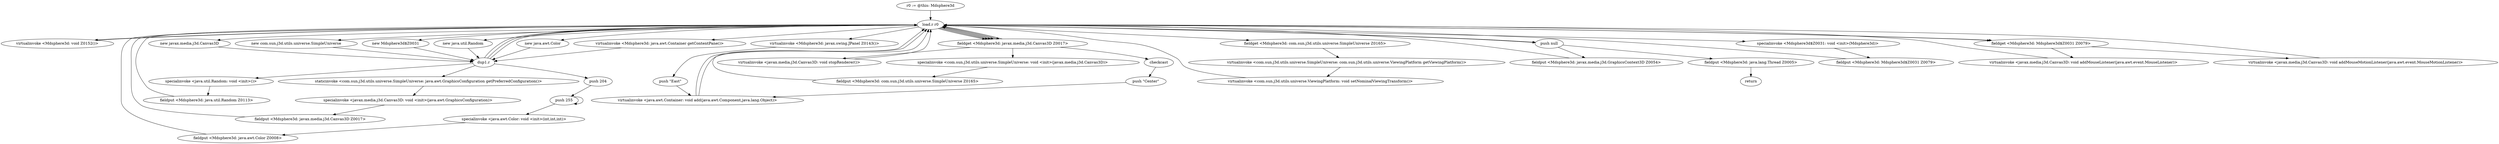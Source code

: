 digraph "" {
    "r0 := @this: Mdsphere3d"
    "load.r r0"
    "r0 := @this: Mdsphere3d"->"load.r r0";
    "virtualinvoke <Mdsphere3d: void Z0152()>"
    "load.r r0"->"virtualinvoke <Mdsphere3d: void Z0152()>";
    "virtualinvoke <Mdsphere3d: void Z0152()>"->"load.r r0";
    "new java.util.Random"
    "load.r r0"->"new java.util.Random";
    "dup1.r"
    "new java.util.Random"->"dup1.r";
    "specialinvoke <java.util.Random: void <init>()>"
    "dup1.r"->"specialinvoke <java.util.Random: void <init>()>";
    "fieldput <Mdsphere3d: java.util.Random Z0113>"
    "specialinvoke <java.util.Random: void <init>()>"->"fieldput <Mdsphere3d: java.util.Random Z0113>";
    "fieldput <Mdsphere3d: java.util.Random Z0113>"->"load.r r0";
    "new java.awt.Color"
    "load.r r0"->"new java.awt.Color";
    "new java.awt.Color"->"dup1.r";
    "push 204"
    "dup1.r"->"push 204";
    "push 255"
    "push 204"->"push 255";
    "push 255"->"push 255";
    "specialinvoke <java.awt.Color: void <init>(int,int,int)>"
    "push 255"->"specialinvoke <java.awt.Color: void <init>(int,int,int)>";
    "fieldput <Mdsphere3d: java.awt.Color Z0008>"
    "specialinvoke <java.awt.Color: void <init>(int,int,int)>"->"fieldput <Mdsphere3d: java.awt.Color Z0008>";
    "fieldput <Mdsphere3d: java.awt.Color Z0008>"->"load.r r0";
    "virtualinvoke <Mdsphere3d: java.awt.Container getContentPane()>"
    "load.r r0"->"virtualinvoke <Mdsphere3d: java.awt.Container getContentPane()>";
    "virtualinvoke <Mdsphere3d: java.awt.Container getContentPane()>"->"dup1.r";
    "dup1.r"->"load.r r0";
    "virtualinvoke <Mdsphere3d: javax.swing.JPanel Z0143()>"
    "load.r r0"->"virtualinvoke <Mdsphere3d: javax.swing.JPanel Z0143()>";
    "push \"East\""
    "virtualinvoke <Mdsphere3d: javax.swing.JPanel Z0143()>"->"push \"East\"";
    "virtualinvoke <java.awt.Container: void add(java.awt.Component,java.lang.Object)>"
    "push \"East\""->"virtualinvoke <java.awt.Container: void add(java.awt.Component,java.lang.Object)>";
    "virtualinvoke <java.awt.Container: void add(java.awt.Component,java.lang.Object)>"->"load.r r0";
    "new javax.media.j3d.Canvas3D"
    "load.r r0"->"new javax.media.j3d.Canvas3D";
    "new javax.media.j3d.Canvas3D"->"dup1.r";
    "staticinvoke <com.sun.j3d.utils.universe.SimpleUniverse: java.awt.GraphicsConfiguration getPreferredConfiguration()>"
    "dup1.r"->"staticinvoke <com.sun.j3d.utils.universe.SimpleUniverse: java.awt.GraphicsConfiguration getPreferredConfiguration()>";
    "specialinvoke <javax.media.j3d.Canvas3D: void <init>(java.awt.GraphicsConfiguration)>"
    "staticinvoke <com.sun.j3d.utils.universe.SimpleUniverse: java.awt.GraphicsConfiguration getPreferredConfiguration()>"->"specialinvoke <javax.media.j3d.Canvas3D: void <init>(java.awt.GraphicsConfiguration)>";
    "fieldput <Mdsphere3d: javax.media.j3d.Canvas3D Z0017>"
    "specialinvoke <javax.media.j3d.Canvas3D: void <init>(java.awt.GraphicsConfiguration)>"->"fieldput <Mdsphere3d: javax.media.j3d.Canvas3D Z0017>";
    "fieldput <Mdsphere3d: javax.media.j3d.Canvas3D Z0017>"->"load.r r0";
    "fieldget <Mdsphere3d: javax.media.j3d.Canvas3D Z0017>"
    "load.r r0"->"fieldget <Mdsphere3d: javax.media.j3d.Canvas3D Z0017>";
    "virtualinvoke <javax.media.j3d.Canvas3D: void stopRenderer()>"
    "fieldget <Mdsphere3d: javax.media.j3d.Canvas3D Z0017>"->"virtualinvoke <javax.media.j3d.Canvas3D: void stopRenderer()>";
    "virtualinvoke <javax.media.j3d.Canvas3D: void stopRenderer()>"->"load.r r0";
    "load.r r0"->"fieldget <Mdsphere3d: javax.media.j3d.Canvas3D Z0017>";
    "checkcast"
    "fieldget <Mdsphere3d: javax.media.j3d.Canvas3D Z0017>"->"checkcast";
    "push \"Center\""
    "checkcast"->"push \"Center\"";
    "push \"Center\""->"virtualinvoke <java.awt.Container: void add(java.awt.Component,java.lang.Object)>";
    "virtualinvoke <java.awt.Container: void add(java.awt.Component,java.lang.Object)>"->"load.r r0";
    "new com.sun.j3d.utils.universe.SimpleUniverse"
    "load.r r0"->"new com.sun.j3d.utils.universe.SimpleUniverse";
    "new com.sun.j3d.utils.universe.SimpleUniverse"->"dup1.r";
    "dup1.r"->"load.r r0";
    "load.r r0"->"fieldget <Mdsphere3d: javax.media.j3d.Canvas3D Z0017>";
    "specialinvoke <com.sun.j3d.utils.universe.SimpleUniverse: void <init>(javax.media.j3d.Canvas3D)>"
    "fieldget <Mdsphere3d: javax.media.j3d.Canvas3D Z0017>"->"specialinvoke <com.sun.j3d.utils.universe.SimpleUniverse: void <init>(javax.media.j3d.Canvas3D)>";
    "fieldput <Mdsphere3d: com.sun.j3d.utils.universe.SimpleUniverse Z0165>"
    "specialinvoke <com.sun.j3d.utils.universe.SimpleUniverse: void <init>(javax.media.j3d.Canvas3D)>"->"fieldput <Mdsphere3d: com.sun.j3d.utils.universe.SimpleUniverse Z0165>";
    "fieldput <Mdsphere3d: com.sun.j3d.utils.universe.SimpleUniverse Z0165>"->"load.r r0";
    "fieldget <Mdsphere3d: com.sun.j3d.utils.universe.SimpleUniverse Z0165>"
    "load.r r0"->"fieldget <Mdsphere3d: com.sun.j3d.utils.universe.SimpleUniverse Z0165>";
    "virtualinvoke <com.sun.j3d.utils.universe.SimpleUniverse: com.sun.j3d.utils.universe.ViewingPlatform getViewingPlatform()>"
    "fieldget <Mdsphere3d: com.sun.j3d.utils.universe.SimpleUniverse Z0165>"->"virtualinvoke <com.sun.j3d.utils.universe.SimpleUniverse: com.sun.j3d.utils.universe.ViewingPlatform getViewingPlatform()>";
    "virtualinvoke <com.sun.j3d.utils.universe.ViewingPlatform: void setNominalViewingTransform()>"
    "virtualinvoke <com.sun.j3d.utils.universe.SimpleUniverse: com.sun.j3d.utils.universe.ViewingPlatform getViewingPlatform()>"->"virtualinvoke <com.sun.j3d.utils.universe.ViewingPlatform: void setNominalViewingTransform()>";
    "virtualinvoke <com.sun.j3d.utils.universe.ViewingPlatform: void setNominalViewingTransform()>"->"load.r r0";
    "push null"
    "load.r r0"->"push null";
    "fieldput <Mdsphere3d: javax.media.j3d.GraphicsContext3D Z0054>"
    "push null"->"fieldput <Mdsphere3d: javax.media.j3d.GraphicsContext3D Z0054>";
    "fieldput <Mdsphere3d: javax.media.j3d.GraphicsContext3D Z0054>"->"load.r r0";
    "new Mdsphere3d$Z0031"
    "load.r r0"->"new Mdsphere3d$Z0031";
    "new Mdsphere3d$Z0031"->"dup1.r";
    "dup1.r"->"load.r r0";
    "specialinvoke <Mdsphere3d$Z0031: void <init>(Mdsphere3d)>"
    "load.r r0"->"specialinvoke <Mdsphere3d$Z0031: void <init>(Mdsphere3d)>";
    "fieldput <Mdsphere3d: Mdsphere3d$Z0031 Z0079>"
    "specialinvoke <Mdsphere3d$Z0031: void <init>(Mdsphere3d)>"->"fieldput <Mdsphere3d: Mdsphere3d$Z0031 Z0079>";
    "fieldput <Mdsphere3d: Mdsphere3d$Z0031 Z0079>"->"load.r r0";
    "load.r r0"->"fieldget <Mdsphere3d: javax.media.j3d.Canvas3D Z0017>";
    "fieldget <Mdsphere3d: javax.media.j3d.Canvas3D Z0017>"->"load.r r0";
    "fieldget <Mdsphere3d: Mdsphere3d$Z0031 Z0079>"
    "load.r r0"->"fieldget <Mdsphere3d: Mdsphere3d$Z0031 Z0079>";
    "virtualinvoke <javax.media.j3d.Canvas3D: void addMouseListener(java.awt.event.MouseListener)>"
    "fieldget <Mdsphere3d: Mdsphere3d$Z0031 Z0079>"->"virtualinvoke <javax.media.j3d.Canvas3D: void addMouseListener(java.awt.event.MouseListener)>";
    "virtualinvoke <javax.media.j3d.Canvas3D: void addMouseListener(java.awt.event.MouseListener)>"->"load.r r0";
    "load.r r0"->"fieldget <Mdsphere3d: javax.media.j3d.Canvas3D Z0017>";
    "fieldget <Mdsphere3d: javax.media.j3d.Canvas3D Z0017>"->"load.r r0";
    "load.r r0"->"fieldget <Mdsphere3d: Mdsphere3d$Z0031 Z0079>";
    "virtualinvoke <javax.media.j3d.Canvas3D: void addMouseMotionListener(java.awt.event.MouseMotionListener)>"
    "fieldget <Mdsphere3d: Mdsphere3d$Z0031 Z0079>"->"virtualinvoke <javax.media.j3d.Canvas3D: void addMouseMotionListener(java.awt.event.MouseMotionListener)>";
    "virtualinvoke <javax.media.j3d.Canvas3D: void addMouseMotionListener(java.awt.event.MouseMotionListener)>"->"load.r r0";
    "load.r r0"->"push null";
    "fieldput <Mdsphere3d: java.lang.Thread Z0005>"
    "push null"->"fieldput <Mdsphere3d: java.lang.Thread Z0005>";
    "return"
    "fieldput <Mdsphere3d: java.lang.Thread Z0005>"->"return";
}

